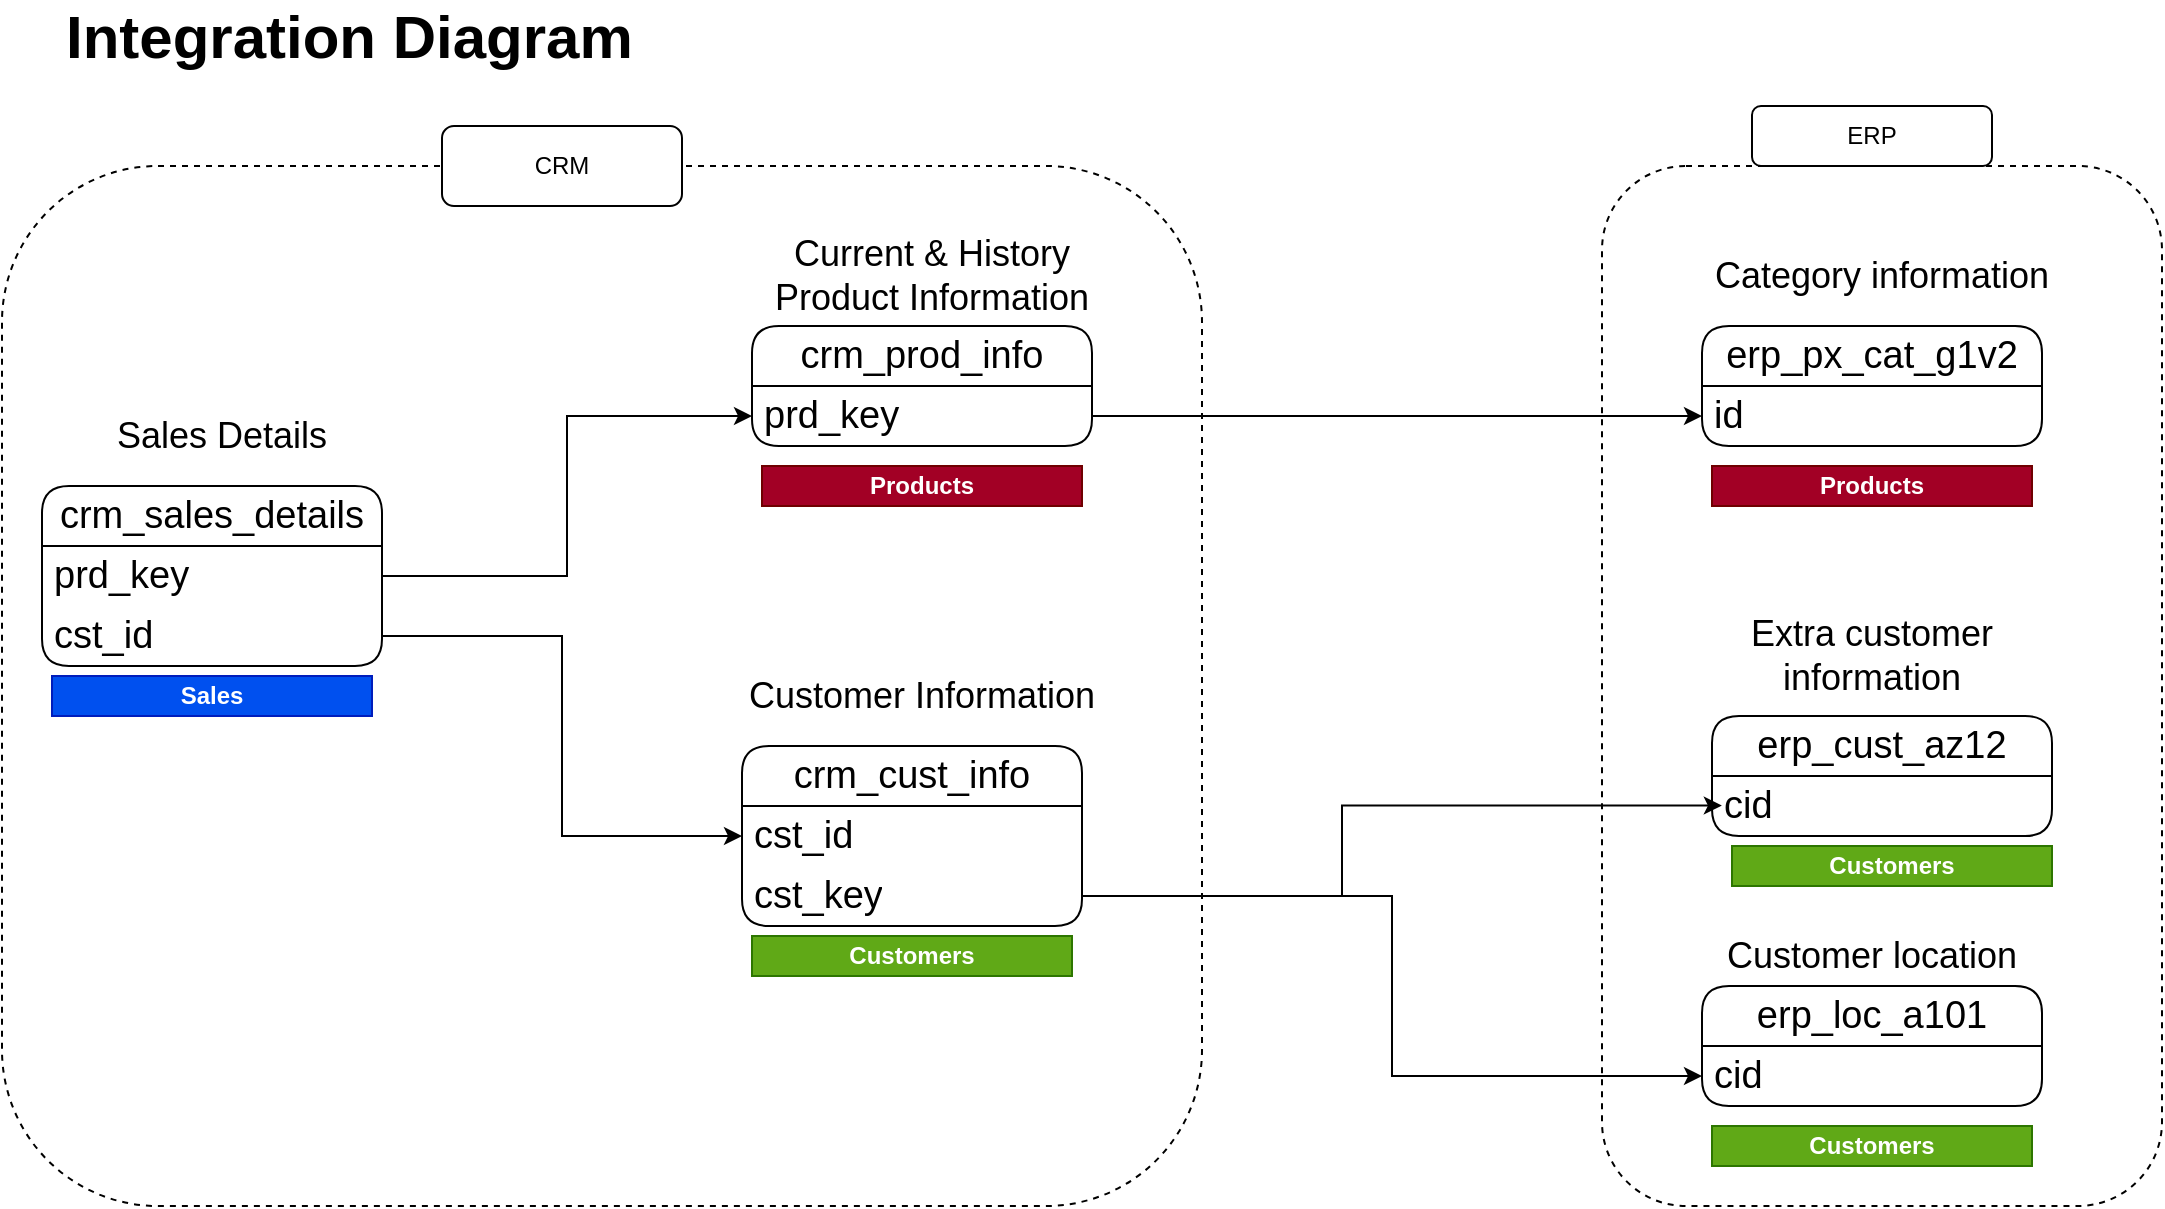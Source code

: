 <mxfile version="28.1.2">
  <diagram name="Page-1" id="QMdUB24gyngMLC8GeznN">
    <mxGraphModel dx="1213" dy="876" grid="1" gridSize="10" guides="1" tooltips="1" connect="1" arrows="1" fold="1" page="1" pageScale="1" pageWidth="1100" pageHeight="850" math="0" shadow="0">
      <root>
        <mxCell id="0" />
        <mxCell id="1" parent="0" />
        <mxCell id="yx5AUqAAclRlnS1HMDBT-1" value="crm_cust_info" style="swimlane;fontStyle=0;childLayout=stackLayout;horizontal=1;startSize=30;horizontalStack=0;resizeParent=1;resizeParentMax=0;resizeLast=0;collapsible=1;marginBottom=0;whiteSpace=wrap;html=1;rounded=1;fontSize=19;" vertex="1" parent="1">
          <mxGeometry x="380" y="410" width="170" height="90" as="geometry" />
        </mxCell>
        <mxCell id="yx5AUqAAclRlnS1HMDBT-2" value="cst_id" style="text;strokeColor=none;fillColor=none;align=left;verticalAlign=middle;spacingLeft=4;spacingRight=4;overflow=hidden;points=[[0,0.5],[1,0.5]];portConstraint=eastwest;rotatable=0;whiteSpace=wrap;html=1;fontSize=19;" vertex="1" parent="yx5AUqAAclRlnS1HMDBT-1">
          <mxGeometry y="30" width="170" height="30" as="geometry" />
        </mxCell>
        <mxCell id="yx5AUqAAclRlnS1HMDBT-20" value="cst_key" style="text;strokeColor=none;fillColor=none;align=left;verticalAlign=middle;spacingLeft=4;spacingRight=4;overflow=hidden;points=[[0,0.5],[1,0.5]];portConstraint=eastwest;rotatable=0;whiteSpace=wrap;html=1;fontSize=19;" vertex="1" parent="yx5AUqAAclRlnS1HMDBT-1">
          <mxGeometry y="60" width="170" height="30" as="geometry" />
        </mxCell>
        <mxCell id="yx5AUqAAclRlnS1HMDBT-5" value="&lt;font style=&quot;font-size: 18px;&quot;&gt;Customer Information&lt;/font&gt;" style="text;html=1;align=center;verticalAlign=middle;whiteSpace=wrap;rounded=0;" vertex="1" parent="1">
          <mxGeometry x="380" y="370" width="180" height="30" as="geometry" />
        </mxCell>
        <mxCell id="yx5AUqAAclRlnS1HMDBT-6" value="crm_prod_info" style="swimlane;fontStyle=0;childLayout=stackLayout;horizontal=1;startSize=30;horizontalStack=0;resizeParent=1;resizeParentMax=0;resizeLast=0;collapsible=1;marginBottom=0;whiteSpace=wrap;html=1;rounded=1;fontSize=19;" vertex="1" parent="1">
          <mxGeometry x="385" y="200" width="170" height="60" as="geometry" />
        </mxCell>
        <mxCell id="yx5AUqAAclRlnS1HMDBT-7" value="prd_key" style="text;strokeColor=none;fillColor=none;align=left;verticalAlign=middle;spacingLeft=4;spacingRight=4;overflow=hidden;points=[[0,0.5],[1,0.5]];portConstraint=eastwest;rotatable=0;whiteSpace=wrap;html=1;fontSize=19;" vertex="1" parent="yx5AUqAAclRlnS1HMDBT-6">
          <mxGeometry y="30" width="170" height="30" as="geometry" />
        </mxCell>
        <mxCell id="yx5AUqAAclRlnS1HMDBT-8" value="&lt;font style=&quot;font-size: 18px;&quot;&gt;Current &amp;amp; History Product Information&lt;/font&gt;" style="text;html=1;align=center;verticalAlign=middle;whiteSpace=wrap;rounded=0;" vertex="1" parent="1">
          <mxGeometry x="385" y="160" width="180" height="30" as="geometry" />
        </mxCell>
        <mxCell id="yx5AUqAAclRlnS1HMDBT-9" value="crm_sales_details" style="swimlane;fontStyle=0;childLayout=stackLayout;horizontal=1;startSize=30;horizontalStack=0;resizeParent=1;resizeParentMax=0;resizeLast=0;collapsible=1;marginBottom=0;whiteSpace=wrap;html=1;rounded=1;fontSize=19;" vertex="1" parent="1">
          <mxGeometry x="30" y="280" width="170" height="90" as="geometry" />
        </mxCell>
        <mxCell id="yx5AUqAAclRlnS1HMDBT-10" value="prd_key" style="text;strokeColor=none;fillColor=none;align=left;verticalAlign=middle;spacingLeft=4;spacingRight=4;overflow=hidden;points=[[0,0.5],[1,0.5]];portConstraint=eastwest;rotatable=0;whiteSpace=wrap;html=1;fontSize=19;" vertex="1" parent="yx5AUqAAclRlnS1HMDBT-9">
          <mxGeometry y="30" width="170" height="30" as="geometry" />
        </mxCell>
        <mxCell id="yx5AUqAAclRlnS1HMDBT-14" value="cst_id" style="text;strokeColor=none;fillColor=none;align=left;verticalAlign=middle;spacingLeft=4;spacingRight=4;overflow=hidden;points=[[0,0.5],[1,0.5]];portConstraint=eastwest;rotatable=0;whiteSpace=wrap;html=1;fontSize=19;" vertex="1" parent="yx5AUqAAclRlnS1HMDBT-9">
          <mxGeometry y="60" width="170" height="30" as="geometry" />
        </mxCell>
        <mxCell id="yx5AUqAAclRlnS1HMDBT-11" value="&lt;font style=&quot;font-size: 18px;&quot;&gt;Sales Details&lt;/font&gt;" style="text;html=1;align=center;verticalAlign=middle;whiteSpace=wrap;rounded=0;" vertex="1" parent="1">
          <mxGeometry x="30" y="240" width="180" height="30" as="geometry" />
        </mxCell>
        <mxCell id="yx5AUqAAclRlnS1HMDBT-15" style="edgeStyle=orthogonalEdgeStyle;rounded=0;orthogonalLoop=1;jettySize=auto;html=1;entryX=0;entryY=0.5;entryDx=0;entryDy=0;" edge="1" parent="1" source="yx5AUqAAclRlnS1HMDBT-10" target="yx5AUqAAclRlnS1HMDBT-7">
          <mxGeometry relative="1" as="geometry">
            <mxPoint x="350" y="325" as="targetPoint" />
          </mxGeometry>
        </mxCell>
        <mxCell id="yx5AUqAAclRlnS1HMDBT-16" style="edgeStyle=orthogonalEdgeStyle;rounded=0;orthogonalLoop=1;jettySize=auto;html=1;entryX=0;entryY=0.5;entryDx=0;entryDy=0;" edge="1" parent="1" source="yx5AUqAAclRlnS1HMDBT-14" target="yx5AUqAAclRlnS1HMDBT-2">
          <mxGeometry relative="1" as="geometry" />
        </mxCell>
        <mxCell id="yx5AUqAAclRlnS1HMDBT-17" value="erp_cust_az12" style="swimlane;fontStyle=0;childLayout=stackLayout;horizontal=1;startSize=30;horizontalStack=0;resizeParent=1;resizeParentMax=0;resizeLast=0;collapsible=1;marginBottom=0;whiteSpace=wrap;html=1;rounded=1;fontSize=19;" vertex="1" parent="1">
          <mxGeometry x="865" y="395" width="170" height="60" as="geometry" />
        </mxCell>
        <mxCell id="yx5AUqAAclRlnS1HMDBT-18" value="cid" style="text;strokeColor=none;fillColor=none;align=left;verticalAlign=middle;spacingLeft=4;spacingRight=4;overflow=hidden;points=[[0,0.5],[1,0.5]];portConstraint=eastwest;rotatable=0;whiteSpace=wrap;html=1;fontSize=19;" vertex="1" parent="yx5AUqAAclRlnS1HMDBT-17">
          <mxGeometry y="30" width="170" height="30" as="geometry" />
        </mxCell>
        <mxCell id="yx5AUqAAclRlnS1HMDBT-19" value="&lt;font style=&quot;font-size: 18px;&quot;&gt;Extra customer information&lt;/font&gt;" style="text;html=1;align=center;verticalAlign=middle;whiteSpace=wrap;rounded=0;" vertex="1" parent="1">
          <mxGeometry x="855" y="350" width="180" height="30" as="geometry" />
        </mxCell>
        <mxCell id="yx5AUqAAclRlnS1HMDBT-21" value="erp_loc_a101" style="swimlane;fontStyle=0;childLayout=stackLayout;horizontal=1;startSize=30;horizontalStack=0;resizeParent=1;resizeParentMax=0;resizeLast=0;collapsible=1;marginBottom=0;whiteSpace=wrap;html=1;rounded=1;fontSize=19;" vertex="1" parent="1">
          <mxGeometry x="860" y="530" width="170" height="60" as="geometry" />
        </mxCell>
        <mxCell id="yx5AUqAAclRlnS1HMDBT-22" value="cid" style="text;strokeColor=none;fillColor=none;align=left;verticalAlign=middle;spacingLeft=4;spacingRight=4;overflow=hidden;points=[[0,0.5],[1,0.5]];portConstraint=eastwest;rotatable=0;whiteSpace=wrap;html=1;fontSize=19;" vertex="1" parent="yx5AUqAAclRlnS1HMDBT-21">
          <mxGeometry y="30" width="170" height="30" as="geometry" />
        </mxCell>
        <mxCell id="yx5AUqAAclRlnS1HMDBT-23" value="&lt;font style=&quot;font-size: 18px;&quot;&gt;Customer location&lt;/font&gt;" style="text;html=1;align=center;verticalAlign=middle;whiteSpace=wrap;rounded=0;" vertex="1" parent="1">
          <mxGeometry x="855" y="500" width="180" height="30" as="geometry" />
        </mxCell>
        <mxCell id="yx5AUqAAclRlnS1HMDBT-24" value="erp_px_cat_g1v2" style="swimlane;fontStyle=0;childLayout=stackLayout;horizontal=1;startSize=30;horizontalStack=0;resizeParent=1;resizeParentMax=0;resizeLast=0;collapsible=1;marginBottom=0;whiteSpace=wrap;html=1;rounded=1;fontSize=19;" vertex="1" parent="1">
          <mxGeometry x="860" y="200" width="170" height="60" as="geometry" />
        </mxCell>
        <mxCell id="yx5AUqAAclRlnS1HMDBT-25" value="id" style="text;strokeColor=none;fillColor=none;align=left;verticalAlign=middle;spacingLeft=4;spacingRight=4;overflow=hidden;points=[[0,0.5],[1,0.5]];portConstraint=eastwest;rotatable=0;whiteSpace=wrap;html=1;fontSize=19;" vertex="1" parent="yx5AUqAAclRlnS1HMDBT-24">
          <mxGeometry y="30" width="170" height="30" as="geometry" />
        </mxCell>
        <mxCell id="yx5AUqAAclRlnS1HMDBT-26" value="&lt;font style=&quot;font-size: 18px;&quot;&gt;Category information&lt;/font&gt;" style="text;html=1;align=center;verticalAlign=middle;whiteSpace=wrap;rounded=0;" vertex="1" parent="1">
          <mxGeometry x="860" y="160" width="180" height="30" as="geometry" />
        </mxCell>
        <mxCell id="yx5AUqAAclRlnS1HMDBT-28" style="edgeStyle=orthogonalEdgeStyle;rounded=0;orthogonalLoop=1;jettySize=auto;html=1;entryX=0;entryY=0.5;entryDx=0;entryDy=0;" edge="1" parent="1" source="yx5AUqAAclRlnS1HMDBT-20" target="yx5AUqAAclRlnS1HMDBT-22">
          <mxGeometry relative="1" as="geometry" />
        </mxCell>
        <mxCell id="yx5AUqAAclRlnS1HMDBT-29" style="edgeStyle=orthogonalEdgeStyle;rounded=0;orthogonalLoop=1;jettySize=auto;html=1;" edge="1" parent="1" source="yx5AUqAAclRlnS1HMDBT-7" target="yx5AUqAAclRlnS1HMDBT-25">
          <mxGeometry relative="1" as="geometry" />
        </mxCell>
        <mxCell id="yx5AUqAAclRlnS1HMDBT-30" value="&lt;font style=&quot;font-size: 30px;&quot;&gt;&lt;b&gt;Integration Diagram&lt;/b&gt;&lt;/font&gt;" style="text;html=1;align=left;verticalAlign=middle;whiteSpace=wrap;rounded=0;" vertex="1" parent="1">
          <mxGeometry x="40" y="40" width="320" height="30" as="geometry" />
        </mxCell>
        <mxCell id="yx5AUqAAclRlnS1HMDBT-31" value="" style="rounded=1;whiteSpace=wrap;html=1;fillColor=none;dashed=1;" vertex="1" parent="1">
          <mxGeometry x="10" y="120" width="600" height="520" as="geometry" />
        </mxCell>
        <mxCell id="yx5AUqAAclRlnS1HMDBT-34" value="CRM" style="rounded=1;whiteSpace=wrap;html=1;" vertex="1" parent="1">
          <mxGeometry x="230" y="100" width="120" height="40" as="geometry" />
        </mxCell>
        <mxCell id="yx5AUqAAclRlnS1HMDBT-35" value="ERP" style="rounded=1;whiteSpace=wrap;html=1;fillColor=default;" vertex="1" parent="1">
          <mxGeometry x="885" y="90" width="120" height="30" as="geometry" />
        </mxCell>
        <mxCell id="yx5AUqAAclRlnS1HMDBT-36" value="" style="edgeStyle=orthogonalEdgeStyle;rounded=0;orthogonalLoop=1;jettySize=auto;html=1;entryX=0.214;entryY=0.615;entryDx=0;entryDy=0;entryPerimeter=0;" edge="1" parent="1" source="yx5AUqAAclRlnS1HMDBT-20" target="yx5AUqAAclRlnS1HMDBT-32">
          <mxGeometry relative="1" as="geometry">
            <mxPoint x="550" y="485" as="sourcePoint" />
            <mxPoint x="879" y="485" as="targetPoint" />
          </mxGeometry>
        </mxCell>
        <mxCell id="yx5AUqAAclRlnS1HMDBT-32" value="" style="rounded=1;whiteSpace=wrap;html=1;fillColor=none;dashed=1;" vertex="1" parent="1">
          <mxGeometry x="810" y="120" width="280" height="520" as="geometry" />
        </mxCell>
        <mxCell id="yx5AUqAAclRlnS1HMDBT-37" value="&lt;b&gt;Products&lt;/b&gt;" style="text;html=1;strokeColor=#6F0000;fillColor=#a20025;align=center;verticalAlign=middle;whiteSpace=wrap;overflow=hidden;fontColor=#ffffff;" vertex="1" parent="1">
          <mxGeometry x="390" y="270" width="160" height="20" as="geometry" />
        </mxCell>
        <mxCell id="yx5AUqAAclRlnS1HMDBT-38" value="&lt;b&gt;Products&lt;/b&gt;" style="text;html=1;strokeColor=#6F0000;fillColor=#a20025;align=center;verticalAlign=middle;whiteSpace=wrap;overflow=hidden;fontColor=#ffffff;" vertex="1" parent="1">
          <mxGeometry x="865" y="270" width="160" height="20" as="geometry" />
        </mxCell>
        <mxCell id="yx5AUqAAclRlnS1HMDBT-39" value="&lt;b&gt;Customers&lt;/b&gt;" style="text;html=1;strokeColor=#2D7600;fillColor=#60a917;align=center;verticalAlign=middle;whiteSpace=wrap;overflow=hidden;fontColor=#ffffff;" vertex="1" parent="1">
          <mxGeometry x="385" y="505" width="160" height="20" as="geometry" />
        </mxCell>
        <mxCell id="yx5AUqAAclRlnS1HMDBT-40" value="&lt;b&gt;Customers&lt;/b&gt;" style="text;html=1;strokeColor=#2D7600;fillColor=#60a917;align=center;verticalAlign=middle;whiteSpace=wrap;overflow=hidden;fontColor=#ffffff;" vertex="1" parent="1">
          <mxGeometry x="875" y="460" width="160" height="20" as="geometry" />
        </mxCell>
        <mxCell id="yx5AUqAAclRlnS1HMDBT-41" value="&lt;b&gt;Customers&lt;/b&gt;" style="text;html=1;strokeColor=#2D7600;fillColor=#60a917;align=center;verticalAlign=middle;whiteSpace=wrap;overflow=hidden;fontColor=#ffffff;" vertex="1" parent="1">
          <mxGeometry x="865" y="600" width="160" height="20" as="geometry" />
        </mxCell>
        <mxCell id="yx5AUqAAclRlnS1HMDBT-42" value="&lt;b&gt;Sales&lt;/b&gt;" style="text;html=1;strokeColor=#001DBC;fillColor=#0050ef;align=center;verticalAlign=middle;whiteSpace=wrap;overflow=hidden;fontColor=#ffffff;" vertex="1" parent="1">
          <mxGeometry x="35" y="375" width="160" height="20" as="geometry" />
        </mxCell>
      </root>
    </mxGraphModel>
  </diagram>
</mxfile>
